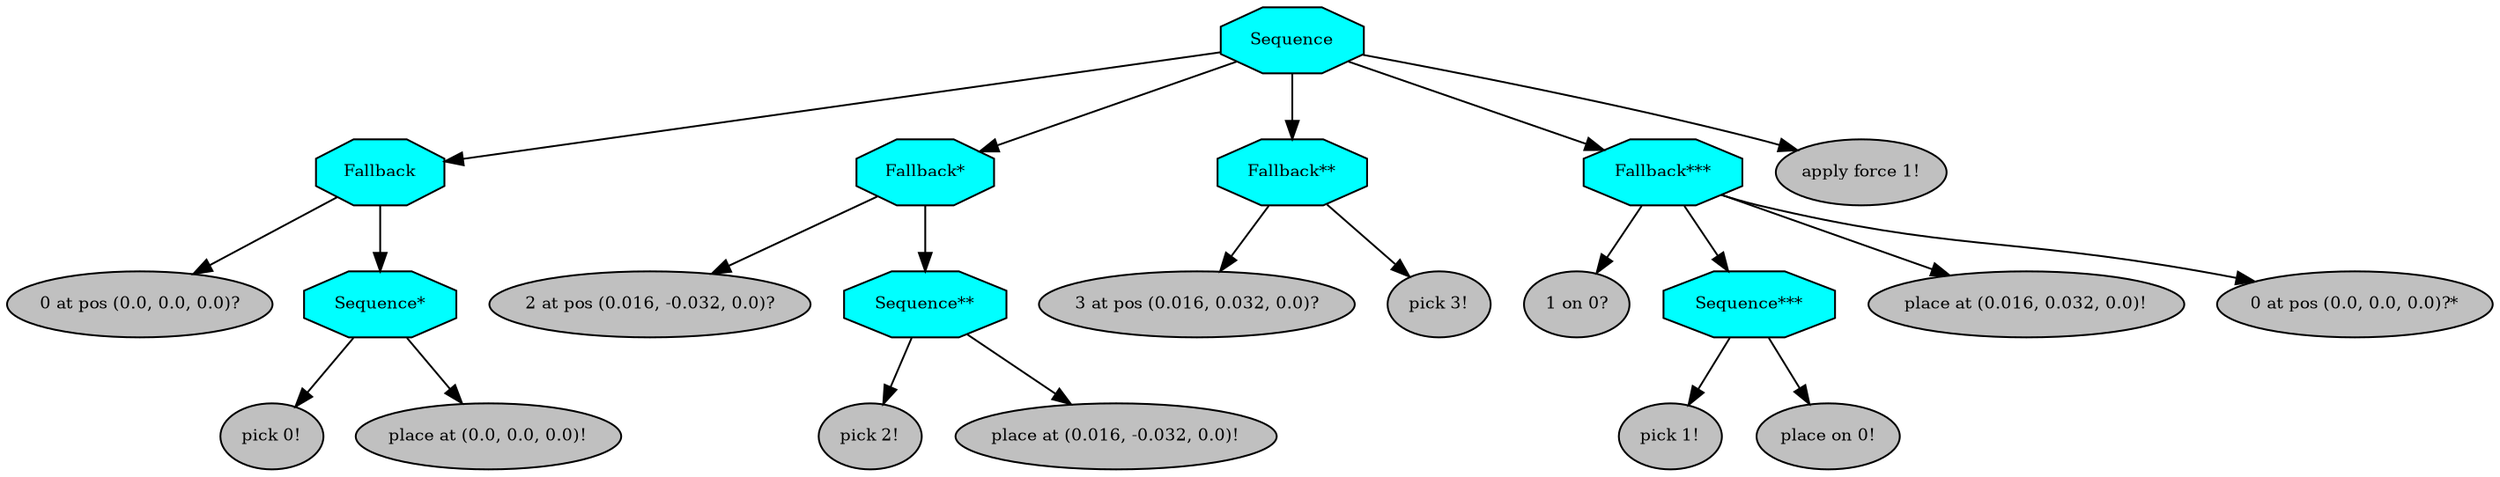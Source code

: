 digraph pastafarianism {
ordering=out;
graph [fontname="times-roman"];
node [fontname="times-roman"];
edge [fontname="times-roman"];
Sequence [fillcolor=cyan, fontcolor=black, fontsize=9, label=Sequence, shape=octagon, style=filled];
Fallback [fillcolor=cyan, fontcolor=black, fontsize=9, label=Fallback, shape=octagon, style=filled];
Sequence -> Fallback;
"0 at pos (0.0, 0.0, 0.0)?" [fillcolor=gray, fontcolor=black, fontsize=9, label="0 at pos (0.0, 0.0, 0.0)?", shape=ellipse, style=filled];
Fallback -> "0 at pos (0.0, 0.0, 0.0)?";
"Sequence*" [fillcolor=cyan, fontcolor=black, fontsize=9, label="Sequence*", shape=octagon, style=filled];
Fallback -> "Sequence*";
"pick 0!" [fillcolor=gray, fontcolor=black, fontsize=9, label="pick 0!", shape=ellipse, style=filled];
"Sequence*" -> "pick 0!";
"place at (0.0, 0.0, 0.0)!" [fillcolor=gray, fontcolor=black, fontsize=9, label="place at (0.0, 0.0, 0.0)!", shape=ellipse, style=filled];
"Sequence*" -> "place at (0.0, 0.0, 0.0)!";
"Fallback*" [fillcolor=cyan, fontcolor=black, fontsize=9, label="Fallback*", shape=octagon, style=filled];
Sequence -> "Fallback*";
"2 at pos (0.016, -0.032, 0.0)?" [fillcolor=gray, fontcolor=black, fontsize=9, label="2 at pos (0.016, -0.032, 0.0)?", shape=ellipse, style=filled];
"Fallback*" -> "2 at pos (0.016, -0.032, 0.0)?";
"Sequence**" [fillcolor=cyan, fontcolor=black, fontsize=9, label="Sequence**", shape=octagon, style=filled];
"Fallback*" -> "Sequence**";
"pick 2!" [fillcolor=gray, fontcolor=black, fontsize=9, label="pick 2!", shape=ellipse, style=filled];
"Sequence**" -> "pick 2!";
"place at (0.016, -0.032, 0.0)!" [fillcolor=gray, fontcolor=black, fontsize=9, label="place at (0.016, -0.032, 0.0)!", shape=ellipse, style=filled];
"Sequence**" -> "place at (0.016, -0.032, 0.0)!";
"Fallback**" [fillcolor=cyan, fontcolor=black, fontsize=9, label="Fallback**", shape=octagon, style=filled];
Sequence -> "Fallback**";
"3 at pos (0.016, 0.032, 0.0)?" [fillcolor=gray, fontcolor=black, fontsize=9, label="3 at pos (0.016, 0.032, 0.0)?", shape=ellipse, style=filled];
"Fallback**" -> "3 at pos (0.016, 0.032, 0.0)?";
"pick 3!" [fillcolor=gray, fontcolor=black, fontsize=9, label="pick 3!", shape=ellipse, style=filled];
"Fallback**" -> "pick 3!";
"Fallback***" [fillcolor=cyan, fontcolor=black, fontsize=9, label="Fallback***", shape=octagon, style=filled];
Sequence -> "Fallback***";
"1 on 0?" [fillcolor=gray, fontcolor=black, fontsize=9, label="1 on 0?", shape=ellipse, style=filled];
"Fallback***" -> "1 on 0?";
"Sequence***" [fillcolor=cyan, fontcolor=black, fontsize=9, label="Sequence***", shape=octagon, style=filled];
"Fallback***" -> "Sequence***";
"pick 1!" [fillcolor=gray, fontcolor=black, fontsize=9, label="pick 1!", shape=ellipse, style=filled];
"Sequence***" -> "pick 1!";
"place on 0!" [fillcolor=gray, fontcolor=black, fontsize=9, label="place on 0!", shape=ellipse, style=filled];
"Sequence***" -> "place on 0!";
"place at (0.016, 0.032, 0.0)!" [fillcolor=gray, fontcolor=black, fontsize=9, label="place at (0.016, 0.032, 0.0)!", shape=ellipse, style=filled];
"Fallback***" -> "place at (0.016, 0.032, 0.0)!";
"0 at pos (0.0, 0.0, 0.0)?*" [fillcolor=gray, fontcolor=black, fontsize=9, label="0 at pos (0.0, 0.0, 0.0)?*", shape=ellipse, style=filled];
"Fallback***" -> "0 at pos (0.0, 0.0, 0.0)?*";
"apply force 1!" [fillcolor=gray, fontcolor=black, fontsize=9, label="apply force 1!", shape=ellipse, style=filled];
Sequence -> "apply force 1!";
}
